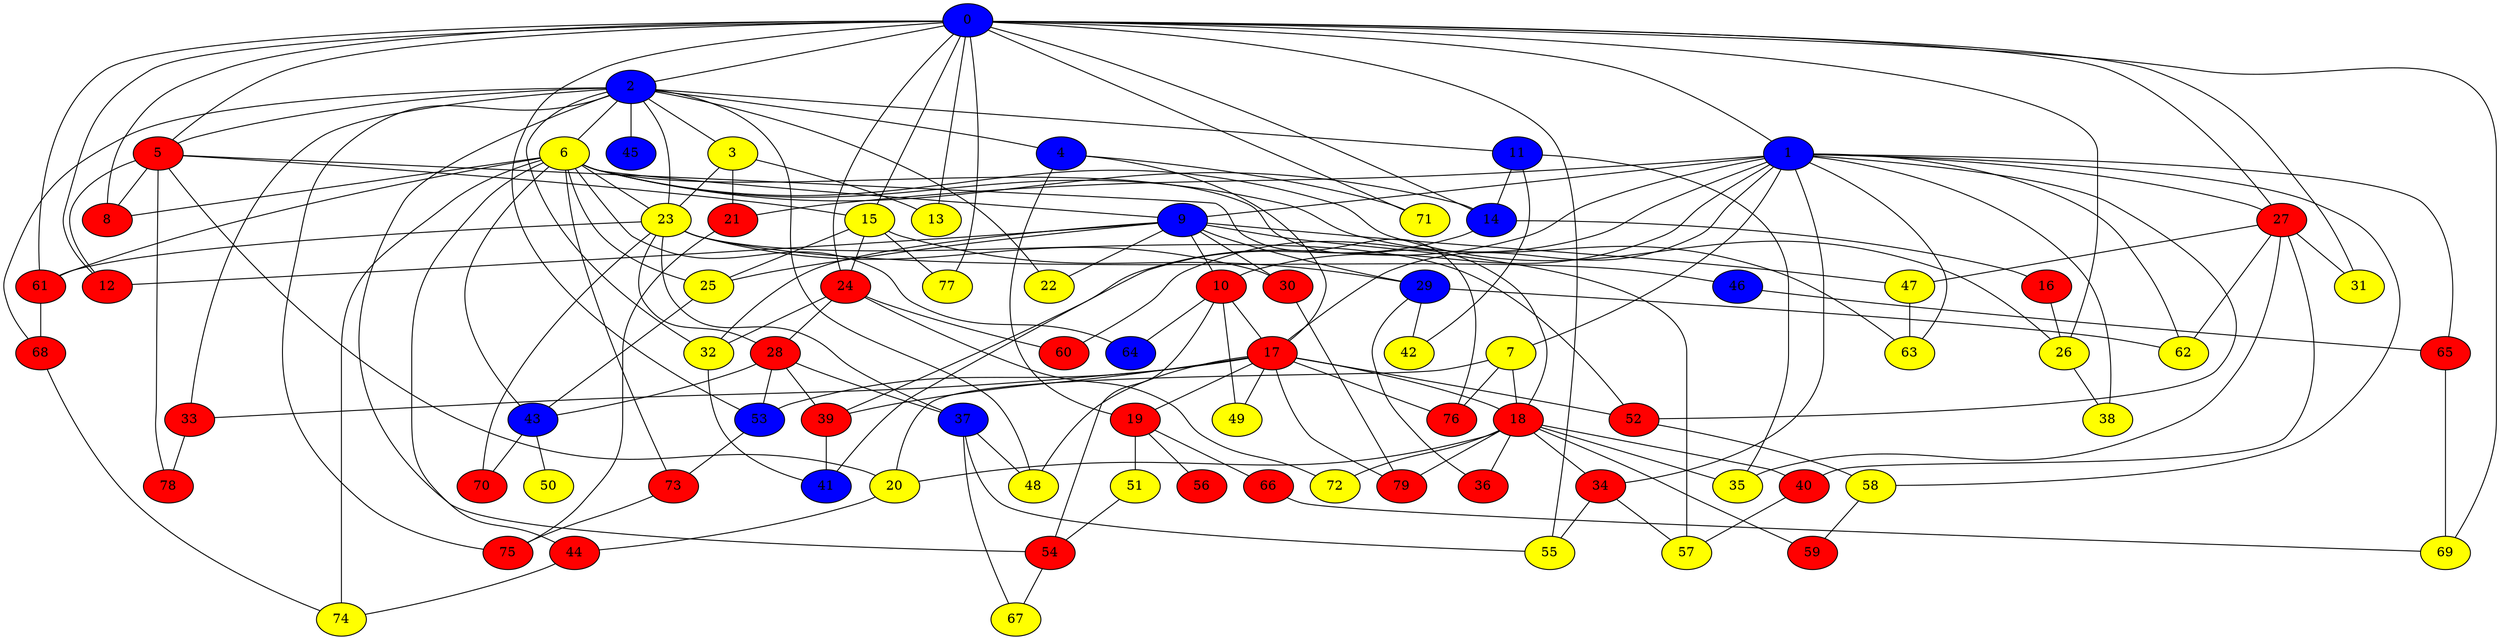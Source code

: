 graph {
0 [style = filled fillcolor = blue];
1 [style = filled fillcolor = blue];
2 [style = filled fillcolor = blue];
3 [style = filled fillcolor = yellow];
4 [style = filled fillcolor = blue];
5 [style = filled fillcolor = red];
6 [style = filled fillcolor = yellow];
7 [style = filled fillcolor = yellow];
8 [style = filled fillcolor = red];
9 [style = filled fillcolor = blue];
10 [style = filled fillcolor = red];
11 [style = filled fillcolor = blue];
12 [style = filled fillcolor = red];
13 [style = filled fillcolor = yellow];
14 [style = filled fillcolor = blue];
15 [style = filled fillcolor = yellow];
16 [style = filled fillcolor = red];
17 [style = filled fillcolor = red];
18 [style = filled fillcolor = red];
19 [style = filled fillcolor = red];
20 [style = filled fillcolor = yellow];
21 [style = filled fillcolor = red];
22 [style = filled fillcolor = yellow];
23 [style = filled fillcolor = yellow];
24 [style = filled fillcolor = red];
25 [style = filled fillcolor = yellow];
26 [style = filled fillcolor = yellow];
27 [style = filled fillcolor = red];
28 [style = filled fillcolor = red];
29 [style = filled fillcolor = blue];
30 [style = filled fillcolor = red];
31 [style = filled fillcolor = yellow];
32 [style = filled fillcolor = yellow];
33 [style = filled fillcolor = red];
34 [style = filled fillcolor = red];
35 [style = filled fillcolor = yellow];
36 [style = filled fillcolor = red];
37 [style = filled fillcolor = blue];
38 [style = filled fillcolor = yellow];
39 [style = filled fillcolor = red];
40 [style = filled fillcolor = red];
41 [style = filled fillcolor = blue];
42 [style = filled fillcolor = yellow];
43 [style = filled fillcolor = blue];
44 [style = filled fillcolor = red];
45 [style = filled fillcolor = blue];
46 [style = filled fillcolor = blue];
47 [style = filled fillcolor = yellow];
48 [style = filled fillcolor = yellow];
49 [style = filled fillcolor = yellow];
50 [style = filled fillcolor = yellow];
51 [style = filled fillcolor = yellow];
52 [style = filled fillcolor = red];
53 [style = filled fillcolor = blue];
54 [style = filled fillcolor = red];
55 [style = filled fillcolor = yellow];
56 [style = filled fillcolor = red];
57 [style = filled fillcolor = yellow];
58 [style = filled fillcolor = yellow];
59 [style = filled fillcolor = red];
60 [style = filled fillcolor = red];
61 [style = filled fillcolor = red];
62 [style = filled fillcolor = yellow];
63 [style = filled fillcolor = yellow];
64 [style = filled fillcolor = blue];
65 [style = filled fillcolor = red];
66 [style = filled fillcolor = red];
67 [style = filled fillcolor = yellow];
68 [style = filled fillcolor = red];
69 [style = filled fillcolor = yellow];
70 [style = filled fillcolor = red];
71 [style = filled fillcolor = yellow];
72 [style = filled fillcolor = yellow];
73 [style = filled fillcolor = red];
74 [style = filled fillcolor = yellow];
75 [style = filled fillcolor = red];
76 [style = filled fillcolor = red];
77 [style = filled fillcolor = yellow];
78 [style = filled fillcolor = red];
79 [style = filled fillcolor = red];
0 -- 1;
0 -- 2;
0 -- 5;
0 -- 8;
0 -- 12;
0 -- 13;
0 -- 14;
0 -- 15;
0 -- 24;
0 -- 26;
0 -- 27;
0 -- 31;
0 -- 53;
0 -- 55;
0 -- 61;
0 -- 69;
0 -- 71;
0 -- 77;
1 -- 7;
1 -- 9;
1 -- 10;
1 -- 17;
1 -- 21;
1 -- 27;
1 -- 34;
1 -- 38;
1 -- 39;
1 -- 52;
1 -- 58;
1 -- 60;
1 -- 62;
1 -- 63;
1 -- 65;
2 -- 3;
2 -- 4;
2 -- 5;
2 -- 6;
2 -- 11;
2 -- 22;
2 -- 23;
2 -- 32;
2 -- 33;
2 -- 45;
2 -- 48;
2 -- 54;
2 -- 68;
2 -- 75;
3 -- 13;
3 -- 21;
3 -- 23;
4 -- 17;
4 -- 19;
4 -- 71;
5 -- 8;
5 -- 12;
5 -- 15;
5 -- 20;
5 -- 76;
5 -- 78;
6 -- 8;
6 -- 9;
6 -- 14;
6 -- 18;
6 -- 23;
6 -- 25;
6 -- 26;
6 -- 43;
6 -- 44;
6 -- 61;
6 -- 63;
6 -- 64;
6 -- 73;
6 -- 74;
7 -- 18;
7 -- 20;
7 -- 76;
9 -- 10;
9 -- 12;
9 -- 22;
9 -- 25;
9 -- 29;
9 -- 30;
9 -- 32;
9 -- 47;
9 -- 57;
10 -- 17;
10 -- 49;
10 -- 54;
10 -- 64;
11 -- 14;
11 -- 35;
11 -- 42;
14 -- 16;
14 -- 41;
15 -- 24;
15 -- 25;
15 -- 29;
15 -- 77;
16 -- 26;
17 -- 18;
17 -- 19;
17 -- 33;
17 -- 39;
17 -- 48;
17 -- 49;
17 -- 52;
17 -- 53;
17 -- 76;
17 -- 79;
18 -- 20;
18 -- 34;
18 -- 35;
18 -- 36;
18 -- 40;
18 -- 59;
18 -- 72;
18 -- 79;
19 -- 51;
19 -- 56;
19 -- 66;
20 -- 44;
21 -- 75;
23 -- 28;
23 -- 30;
23 -- 37;
23 -- 46;
23 -- 52;
23 -- 61;
23 -- 70;
24 -- 28;
24 -- 32;
24 -- 60;
24 -- 72;
25 -- 43;
26 -- 38;
27 -- 31;
27 -- 35;
27 -- 40;
27 -- 47;
27 -- 62;
28 -- 37;
28 -- 39;
28 -- 43;
28 -- 53;
29 -- 36;
29 -- 42;
29 -- 62;
30 -- 79;
32 -- 41;
33 -- 78;
34 -- 55;
34 -- 57;
37 -- 48;
37 -- 55;
37 -- 67;
39 -- 41;
40 -- 57;
43 -- 50;
43 -- 70;
44 -- 74;
46 -- 65;
47 -- 63;
51 -- 54;
52 -- 58;
53 -- 73;
54 -- 67;
58 -- 59;
61 -- 68;
65 -- 69;
66 -- 69;
68 -- 74;
73 -- 75;
}
